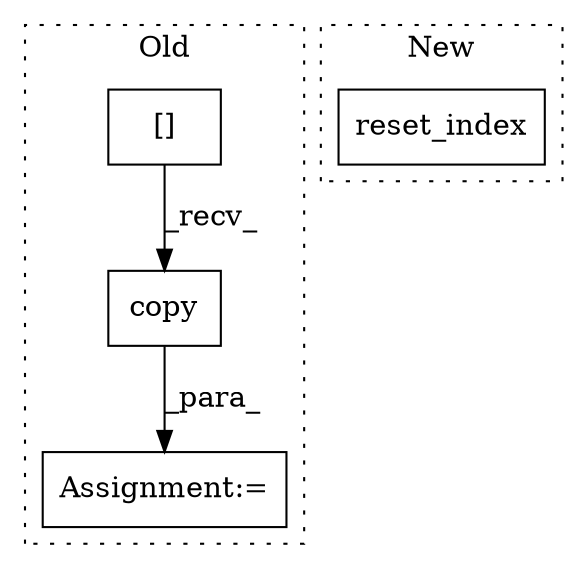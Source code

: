 digraph G {
subgraph cluster0 {
1 [label="copy" a="32" s="20970" l="6" shape="box"];
3 [label="Assignment:=" a="7" s="20911" l="1" shape="box"];
4 [label="[]" a="2" s="20912,20967" l="18,2" shape="box"];
label = "Old";
style="dotted";
}
subgraph cluster1 {
2 [label="reset_index" a="32" s="20889" l="13" shape="box"];
label = "New";
style="dotted";
}
1 -> 3 [label="_para_"];
4 -> 1 [label="_recv_"];
}